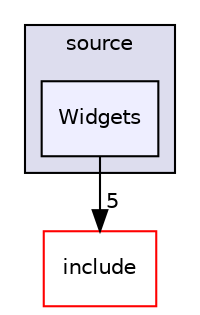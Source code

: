 digraph "C:/Users/folae/Documents/Code/Big-Projects/ScriptWizards/SmallGameLibrary/source/Widgets" {
  compound=true
  node [ fontsize="10", fontname="Helvetica"];
  edge [ labelfontsize="10", labelfontname="Helvetica"];
  subgraph clusterdir_b2f33c71d4aa5e7af42a1ca61ff5af1b {
    graph [ bgcolor="#ddddee", pencolor="black", label="source" fontname="Helvetica", fontsize="10", URL="dir_b2f33c71d4aa5e7af42a1ca61ff5af1b.html"]
  dir_0d1264aa250640d99a57ae752fd71494 [shape=box, label="Widgets", style="filled", fillcolor="#eeeeff", pencolor="black", URL="dir_0d1264aa250640d99a57ae752fd71494.html"];
  }
  dir_d44c64559bbebec7f509842c48db8b23 [shape=box label="include" fillcolor="white" style="filled" color="red" URL="dir_d44c64559bbebec7f509842c48db8b23.html"];
  dir_0d1264aa250640d99a57ae752fd71494->dir_d44c64559bbebec7f509842c48db8b23 [headlabel="5", labeldistance=1.5 headhref="dir_000020_000001.html"];
}
